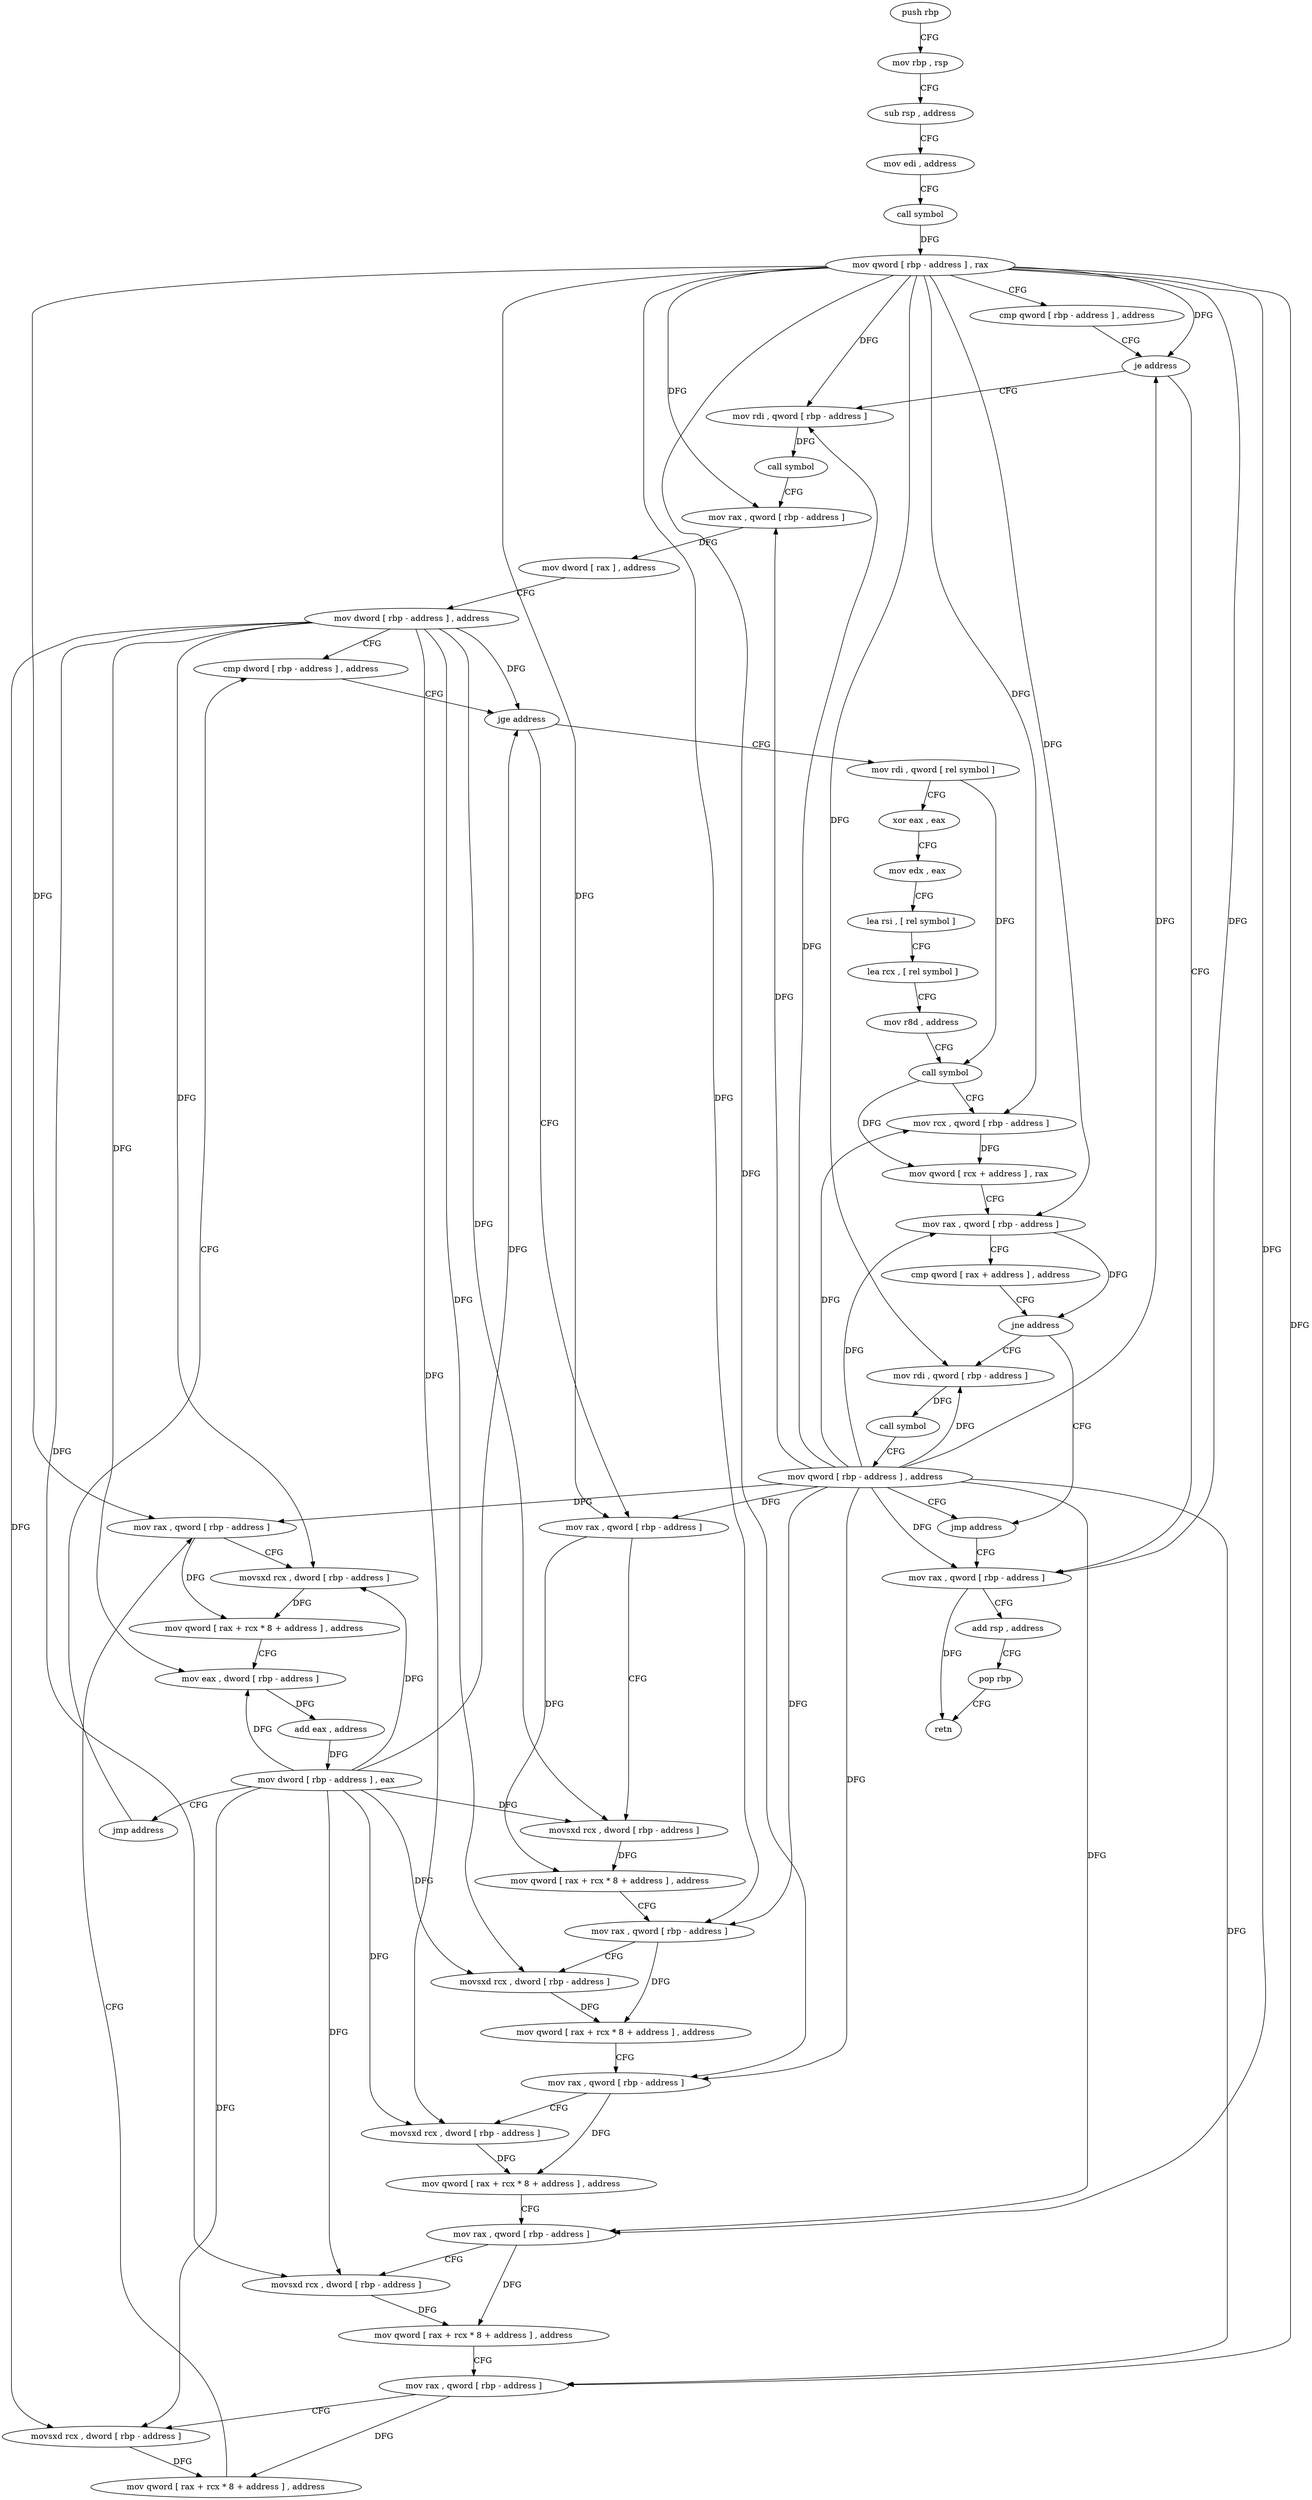 digraph "func" {
"73296" [label = "push rbp" ]
"73297" [label = "mov rbp , rsp" ]
"73300" [label = "sub rsp , address" ]
"73304" [label = "mov edi , address" ]
"73309" [label = "call symbol" ]
"73314" [label = "mov qword [ rbp - address ] , rax" ]
"73318" [label = "cmp qword [ rbp - address ] , address" ]
"73323" [label = "je address" ]
"73574" [label = "mov rax , qword [ rbp - address ]" ]
"73329" [label = "mov rdi , qword [ rbp - address ]" ]
"73578" [label = "add rsp , address" ]
"73582" [label = "pop rbp" ]
"73583" [label = "retn" ]
"73333" [label = "call symbol" ]
"73338" [label = "mov rax , qword [ rbp - address ]" ]
"73342" [label = "mov dword [ rax ] , address" ]
"73348" [label = "mov dword [ rbp - address ] , address" ]
"73355" [label = "cmp dword [ rbp - address ] , address" ]
"73487" [label = "mov rdi , qword [ rel symbol ]" ]
"73494" [label = "xor eax , eax" ]
"73496" [label = "mov edx , eax" ]
"73498" [label = "lea rsi , [ rel symbol ]" ]
"73505" [label = "lea rcx , [ rel symbol ]" ]
"73512" [label = "mov r8d , address" ]
"73518" [label = "call symbol" ]
"73523" [label = "mov rcx , qword [ rbp - address ]" ]
"73527" [label = "mov qword [ rcx + address ] , rax" ]
"73534" [label = "mov rax , qword [ rbp - address ]" ]
"73538" [label = "cmp qword [ rax + address ] , address" ]
"73546" [label = "jne address" ]
"73569" [label = "jmp address" ]
"73552" [label = "mov rdi , qword [ rbp - address ]" ]
"73365" [label = "mov rax , qword [ rbp - address ]" ]
"73369" [label = "movsxd rcx , dword [ rbp - address ]" ]
"73373" [label = "mov qword [ rax + rcx * 8 + address ] , address" ]
"73385" [label = "mov rax , qword [ rbp - address ]" ]
"73389" [label = "movsxd rcx , dword [ rbp - address ]" ]
"73393" [label = "mov qword [ rax + rcx * 8 + address ] , address" ]
"73402" [label = "mov rax , qword [ rbp - address ]" ]
"73406" [label = "movsxd rcx , dword [ rbp - address ]" ]
"73410" [label = "mov qword [ rax + rcx * 8 + address ] , address" ]
"73419" [label = "mov rax , qword [ rbp - address ]" ]
"73423" [label = "movsxd rcx , dword [ rbp - address ]" ]
"73427" [label = "mov qword [ rax + rcx * 8 + address ] , address" ]
"73436" [label = "mov rax , qword [ rbp - address ]" ]
"73440" [label = "movsxd rcx , dword [ rbp - address ]" ]
"73444" [label = "mov qword [ rax + rcx * 8 + address ] , address" ]
"73453" [label = "mov rax , qword [ rbp - address ]" ]
"73457" [label = "movsxd rcx , dword [ rbp - address ]" ]
"73461" [label = "mov qword [ rax + rcx * 8 + address ] , address" ]
"73473" [label = "mov eax , dword [ rbp - address ]" ]
"73476" [label = "add eax , address" ]
"73479" [label = "mov dword [ rbp - address ] , eax" ]
"73482" [label = "jmp address" ]
"73556" [label = "call symbol" ]
"73561" [label = "mov qword [ rbp - address ] , address" ]
"73359" [label = "jge address" ]
"73296" -> "73297" [ label = "CFG" ]
"73297" -> "73300" [ label = "CFG" ]
"73300" -> "73304" [ label = "CFG" ]
"73304" -> "73309" [ label = "CFG" ]
"73309" -> "73314" [ label = "DFG" ]
"73314" -> "73318" [ label = "CFG" ]
"73314" -> "73323" [ label = "DFG" ]
"73314" -> "73574" [ label = "DFG" ]
"73314" -> "73329" [ label = "DFG" ]
"73314" -> "73338" [ label = "DFG" ]
"73314" -> "73523" [ label = "DFG" ]
"73314" -> "73534" [ label = "DFG" ]
"73314" -> "73365" [ label = "DFG" ]
"73314" -> "73385" [ label = "DFG" ]
"73314" -> "73402" [ label = "DFG" ]
"73314" -> "73419" [ label = "DFG" ]
"73314" -> "73436" [ label = "DFG" ]
"73314" -> "73453" [ label = "DFG" ]
"73314" -> "73552" [ label = "DFG" ]
"73318" -> "73323" [ label = "CFG" ]
"73323" -> "73574" [ label = "CFG" ]
"73323" -> "73329" [ label = "CFG" ]
"73574" -> "73578" [ label = "CFG" ]
"73574" -> "73583" [ label = "DFG" ]
"73329" -> "73333" [ label = "DFG" ]
"73578" -> "73582" [ label = "CFG" ]
"73582" -> "73583" [ label = "CFG" ]
"73333" -> "73338" [ label = "CFG" ]
"73338" -> "73342" [ label = "DFG" ]
"73342" -> "73348" [ label = "CFG" ]
"73348" -> "73355" [ label = "CFG" ]
"73348" -> "73359" [ label = "DFG" ]
"73348" -> "73369" [ label = "DFG" ]
"73348" -> "73389" [ label = "DFG" ]
"73348" -> "73406" [ label = "DFG" ]
"73348" -> "73423" [ label = "DFG" ]
"73348" -> "73440" [ label = "DFG" ]
"73348" -> "73457" [ label = "DFG" ]
"73348" -> "73473" [ label = "DFG" ]
"73355" -> "73359" [ label = "CFG" ]
"73487" -> "73494" [ label = "CFG" ]
"73487" -> "73518" [ label = "DFG" ]
"73494" -> "73496" [ label = "CFG" ]
"73496" -> "73498" [ label = "CFG" ]
"73498" -> "73505" [ label = "CFG" ]
"73505" -> "73512" [ label = "CFG" ]
"73512" -> "73518" [ label = "CFG" ]
"73518" -> "73523" [ label = "CFG" ]
"73518" -> "73527" [ label = "DFG" ]
"73523" -> "73527" [ label = "DFG" ]
"73527" -> "73534" [ label = "CFG" ]
"73534" -> "73538" [ label = "CFG" ]
"73534" -> "73546" [ label = "DFG" ]
"73538" -> "73546" [ label = "CFG" ]
"73546" -> "73569" [ label = "CFG" ]
"73546" -> "73552" [ label = "CFG" ]
"73569" -> "73574" [ label = "CFG" ]
"73552" -> "73556" [ label = "DFG" ]
"73365" -> "73369" [ label = "CFG" ]
"73365" -> "73373" [ label = "DFG" ]
"73369" -> "73373" [ label = "DFG" ]
"73373" -> "73385" [ label = "CFG" ]
"73385" -> "73389" [ label = "CFG" ]
"73385" -> "73393" [ label = "DFG" ]
"73389" -> "73393" [ label = "DFG" ]
"73393" -> "73402" [ label = "CFG" ]
"73402" -> "73406" [ label = "CFG" ]
"73402" -> "73410" [ label = "DFG" ]
"73406" -> "73410" [ label = "DFG" ]
"73410" -> "73419" [ label = "CFG" ]
"73419" -> "73423" [ label = "CFG" ]
"73419" -> "73427" [ label = "DFG" ]
"73423" -> "73427" [ label = "DFG" ]
"73427" -> "73436" [ label = "CFG" ]
"73436" -> "73440" [ label = "CFG" ]
"73436" -> "73444" [ label = "DFG" ]
"73440" -> "73444" [ label = "DFG" ]
"73444" -> "73453" [ label = "CFG" ]
"73453" -> "73457" [ label = "CFG" ]
"73453" -> "73461" [ label = "DFG" ]
"73457" -> "73461" [ label = "DFG" ]
"73461" -> "73473" [ label = "CFG" ]
"73473" -> "73476" [ label = "DFG" ]
"73476" -> "73479" [ label = "DFG" ]
"73479" -> "73482" [ label = "CFG" ]
"73479" -> "73359" [ label = "DFG" ]
"73479" -> "73369" [ label = "DFG" ]
"73479" -> "73389" [ label = "DFG" ]
"73479" -> "73406" [ label = "DFG" ]
"73479" -> "73423" [ label = "DFG" ]
"73479" -> "73440" [ label = "DFG" ]
"73479" -> "73457" [ label = "DFG" ]
"73479" -> "73473" [ label = "DFG" ]
"73482" -> "73355" [ label = "CFG" ]
"73556" -> "73561" [ label = "CFG" ]
"73561" -> "73569" [ label = "CFG" ]
"73561" -> "73323" [ label = "DFG" ]
"73561" -> "73574" [ label = "DFG" ]
"73561" -> "73329" [ label = "DFG" ]
"73561" -> "73338" [ label = "DFG" ]
"73561" -> "73523" [ label = "DFG" ]
"73561" -> "73534" [ label = "DFG" ]
"73561" -> "73365" [ label = "DFG" ]
"73561" -> "73385" [ label = "DFG" ]
"73561" -> "73402" [ label = "DFG" ]
"73561" -> "73419" [ label = "DFG" ]
"73561" -> "73436" [ label = "DFG" ]
"73561" -> "73453" [ label = "DFG" ]
"73561" -> "73552" [ label = "DFG" ]
"73359" -> "73487" [ label = "CFG" ]
"73359" -> "73365" [ label = "CFG" ]
}

